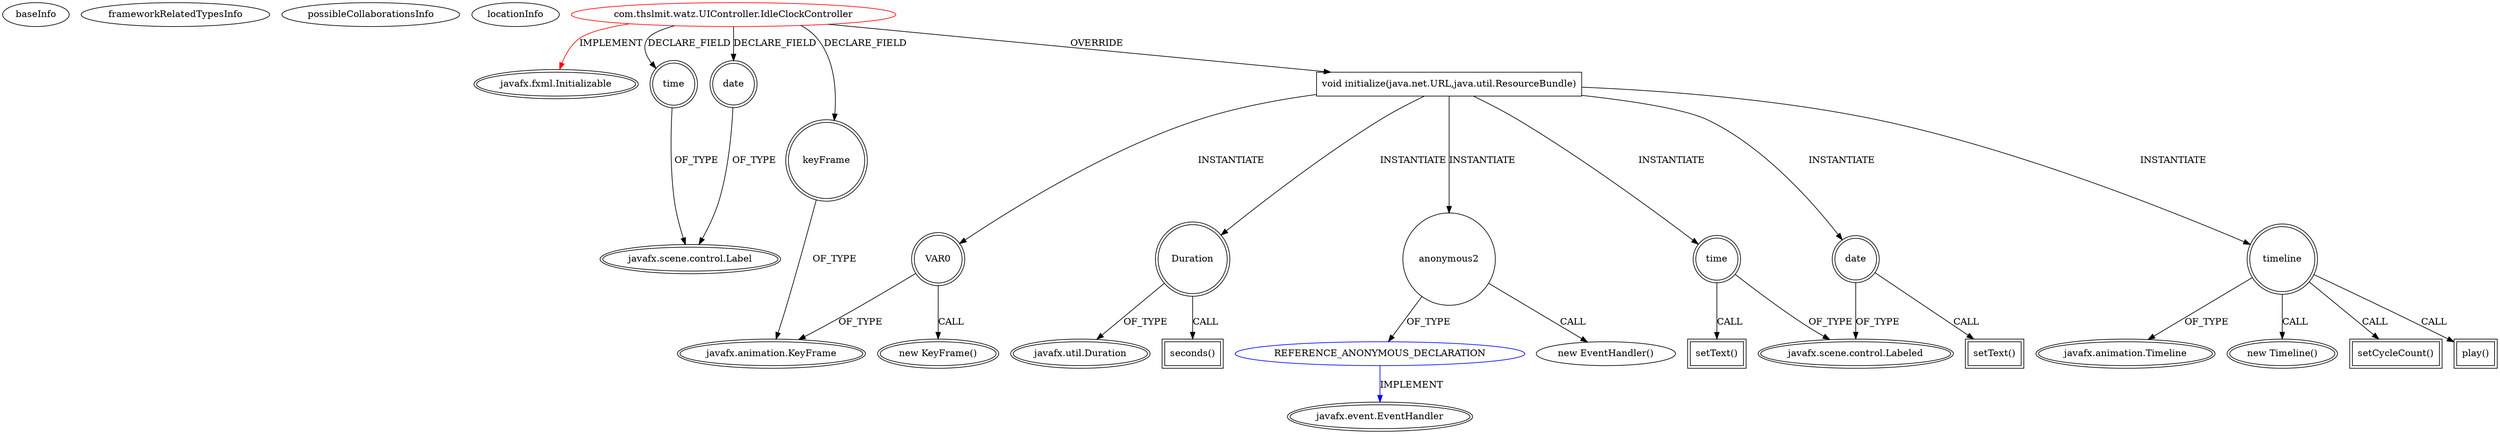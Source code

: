 digraph {
baseInfo[graphId=1404,category="extension_graph",isAnonymous=false,possibleRelation=true]
frameworkRelatedTypesInfo[0="javafx.fxml.Initializable"]
possibleCollaborationsInfo[0="1404~OVERRIDING_METHOD_DECLARATION-INSTANTIATION-~javafx.fxml.Initializable ~javafx.event.EventHandler ~false~true"]
locationInfo[projectName="THSLMIT-thslmit_watzds",filePath="/THSLMIT-thslmit_watzds/thslmit_watzds-master/src/com/thslmit/watz/UIController/IdleClockController.java",contextSignature="IdleClockController",graphId="1404"]
0[label="com.thslmit.watz.UIController.IdleClockController",vertexType="ROOT_CLIENT_CLASS_DECLARATION",isFrameworkType=false,color=red]
1[label="javafx.fxml.Initializable",vertexType="FRAMEWORK_INTERFACE_TYPE",isFrameworkType=true,peripheries=2]
2[label="date",vertexType="FIELD_DECLARATION",isFrameworkType=true,peripheries=2,shape=circle]
3[label="javafx.scene.control.Label",vertexType="FRAMEWORK_CLASS_TYPE",isFrameworkType=true,peripheries=2]
4[label="keyFrame",vertexType="FIELD_DECLARATION",isFrameworkType=true,peripheries=2,shape=circle]
5[label="javafx.animation.KeyFrame",vertexType="FRAMEWORK_CLASS_TYPE",isFrameworkType=true,peripheries=2]
6[label="time",vertexType="FIELD_DECLARATION",isFrameworkType=true,peripheries=2,shape=circle]
8[label="void initialize(java.net.URL,java.util.ResourceBundle)",vertexType="OVERRIDING_METHOD_DECLARATION",isFrameworkType=false,shape=box]
10[label="VAR0",vertexType="VARIABLE_EXPRESION",isFrameworkType=true,peripheries=2,shape=circle]
9[label="new KeyFrame()",vertexType="CONSTRUCTOR_CALL",isFrameworkType=true,peripheries=2]
12[label="Duration",vertexType="VARIABLE_EXPRESION",isFrameworkType=true,peripheries=2,shape=circle]
14[label="javafx.util.Duration",vertexType="FRAMEWORK_CLASS_TYPE",isFrameworkType=true,peripheries=2]
13[label="seconds()",vertexType="INSIDE_CALL",isFrameworkType=true,peripheries=2,shape=box]
16[label="anonymous2",vertexType="VARIABLE_EXPRESION",isFrameworkType=false,shape=circle]
17[label="REFERENCE_ANONYMOUS_DECLARATION",vertexType="REFERENCE_ANONYMOUS_DECLARATION",isFrameworkType=false,color=blue]
18[label="javafx.event.EventHandler",vertexType="FRAMEWORK_INTERFACE_TYPE",isFrameworkType=true,peripheries=2]
15[label="new EventHandler()",vertexType="CONSTRUCTOR_CALL",isFrameworkType=false]
19[label="time",vertexType="VARIABLE_EXPRESION",isFrameworkType=true,peripheries=2,shape=circle]
21[label="javafx.scene.control.Labeled",vertexType="FRAMEWORK_CLASS_TYPE",isFrameworkType=true,peripheries=2]
20[label="setText()",vertexType="INSIDE_CALL",isFrameworkType=true,peripheries=2,shape=box]
22[label="date",vertexType="VARIABLE_EXPRESION",isFrameworkType=true,peripheries=2,shape=circle]
23[label="setText()",vertexType="INSIDE_CALL",isFrameworkType=true,peripheries=2,shape=box]
26[label="timeline",vertexType="VARIABLE_EXPRESION",isFrameworkType=true,peripheries=2,shape=circle]
27[label="javafx.animation.Timeline",vertexType="FRAMEWORK_CLASS_TYPE",isFrameworkType=true,peripheries=2]
25[label="new Timeline()",vertexType="CONSTRUCTOR_CALL",isFrameworkType=true,peripheries=2]
29[label="setCycleCount()",vertexType="INSIDE_CALL",isFrameworkType=true,peripheries=2,shape=box]
31[label="play()",vertexType="INSIDE_CALL",isFrameworkType=true,peripheries=2,shape=box]
0->1[label="IMPLEMENT",color=red]
0->2[label="DECLARE_FIELD"]
2->3[label="OF_TYPE"]
0->4[label="DECLARE_FIELD"]
4->5[label="OF_TYPE"]
0->6[label="DECLARE_FIELD"]
6->3[label="OF_TYPE"]
0->8[label="OVERRIDE"]
8->10[label="INSTANTIATE"]
10->5[label="OF_TYPE"]
10->9[label="CALL"]
8->12[label="INSTANTIATE"]
12->14[label="OF_TYPE"]
12->13[label="CALL"]
8->16[label="INSTANTIATE"]
17->18[label="IMPLEMENT",color=blue]
16->17[label="OF_TYPE"]
16->15[label="CALL"]
8->19[label="INSTANTIATE"]
19->21[label="OF_TYPE"]
19->20[label="CALL"]
8->22[label="INSTANTIATE"]
22->21[label="OF_TYPE"]
22->23[label="CALL"]
8->26[label="INSTANTIATE"]
26->27[label="OF_TYPE"]
26->25[label="CALL"]
26->29[label="CALL"]
26->31[label="CALL"]
}
